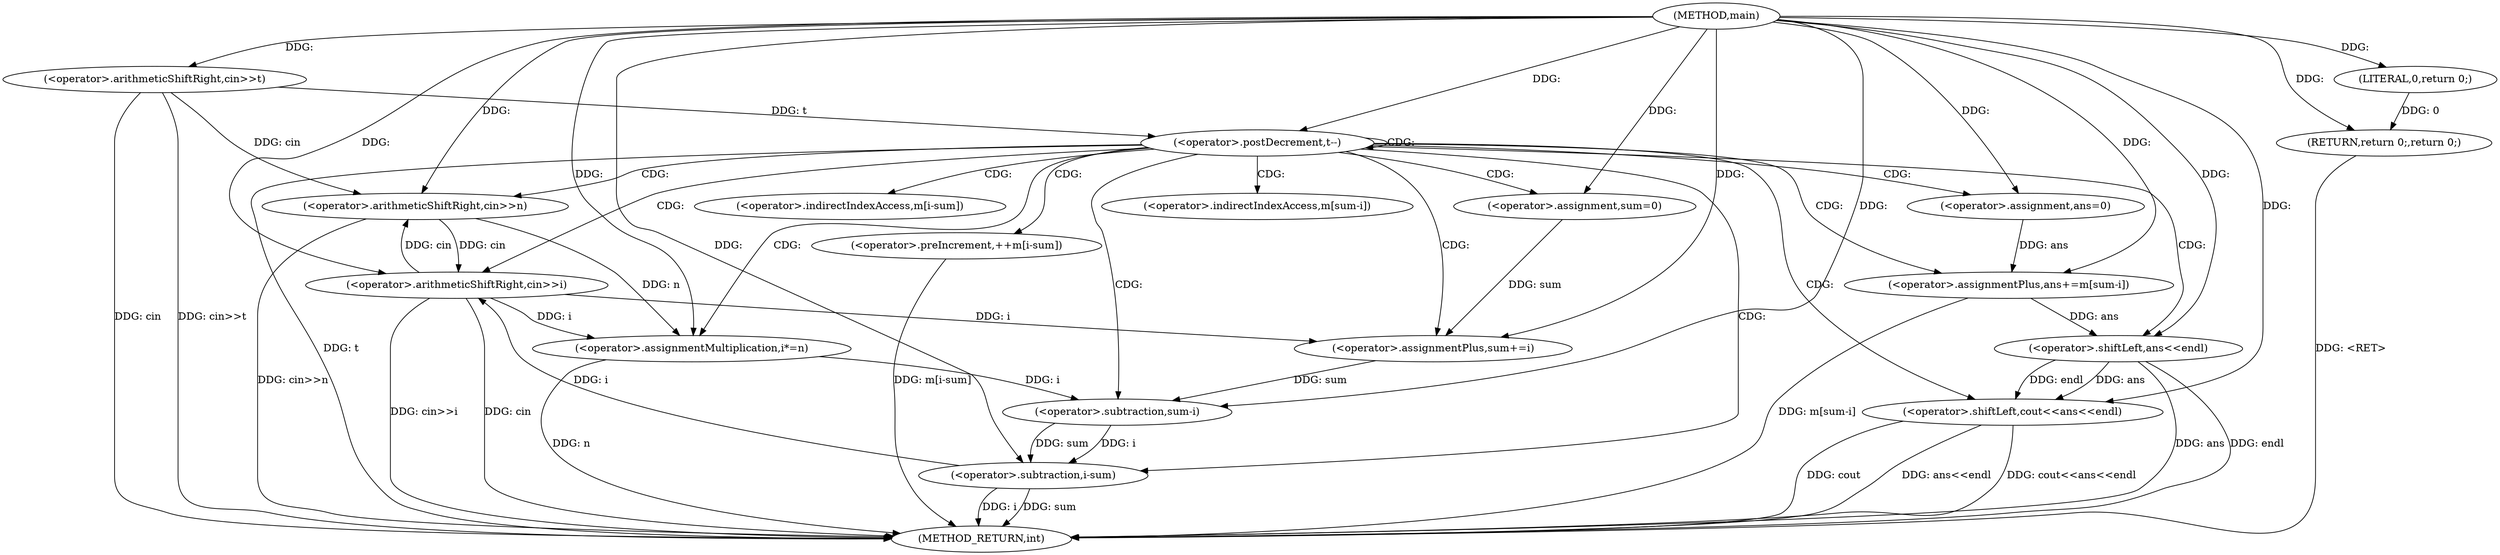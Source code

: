digraph "main" {  
"1000101" [label = "(METHOD,main)" ]
"1000158" [label = "(METHOD_RETURN,int)" ]
"1000104" [label = "(<operator>.arithmeticShiftRight,cin>>t)" ]
"1000156" [label = "(RETURN,return 0;,return 0;)" ]
"1000108" [label = "(<operator>.postDecrement,t--)" ]
"1000157" [label = "(LITERAL,0,return 0;)" ]
"1000112" [label = "(<operator>.arithmeticShiftRight,cin>>n)" ]
"1000117" [label = "(<operator>.assignment,sum=0)" ]
"1000133" [label = "(<operator>.assignment,ans=0)" ]
"1000151" [label = "(<operator>.shiftLeft,cout<<ans<<endl)" ]
"1000122" [label = "(<operator>.arithmeticShiftRight,cin>>i)" ]
"1000125" [label = "(<operator>.assignmentPlus,sum+=i)" ]
"1000128" [label = "(<operator>.assignmentMultiplication,i*=n)" ]
"1000138" [label = "(<operator>.assignmentPlus,ans+=m[sum-i])" ]
"1000145" [label = "(<operator>.preIncrement,++m[i-sum])" ]
"1000153" [label = "(<operator>.shiftLeft,ans<<endl)" ]
"1000142" [label = "(<operator>.subtraction,sum-i)" ]
"1000148" [label = "(<operator>.subtraction,i-sum)" ]
"1000140" [label = "(<operator>.indirectIndexAccess,m[sum-i])" ]
"1000146" [label = "(<operator>.indirectIndexAccess,m[i-sum])" ]
  "1000104" -> "1000158"  [ label = "DDG: cin"] 
  "1000104" -> "1000158"  [ label = "DDG: cin>>t"] 
  "1000108" -> "1000158"  [ label = "DDG: t"] 
  "1000112" -> "1000158"  [ label = "DDG: cin>>n"] 
  "1000122" -> "1000158"  [ label = "DDG: cin"] 
  "1000122" -> "1000158"  [ label = "DDG: cin>>i"] 
  "1000128" -> "1000158"  [ label = "DDG: n"] 
  "1000138" -> "1000158"  [ label = "DDG: m[sum-i]"] 
  "1000148" -> "1000158"  [ label = "DDG: i"] 
  "1000148" -> "1000158"  [ label = "DDG: sum"] 
  "1000145" -> "1000158"  [ label = "DDG: m[i-sum]"] 
  "1000153" -> "1000158"  [ label = "DDG: ans"] 
  "1000151" -> "1000158"  [ label = "DDG: ans<<endl"] 
  "1000151" -> "1000158"  [ label = "DDG: cout<<ans<<endl"] 
  "1000156" -> "1000158"  [ label = "DDG: <RET>"] 
  "1000153" -> "1000158"  [ label = "DDG: endl"] 
  "1000151" -> "1000158"  [ label = "DDG: cout"] 
  "1000157" -> "1000156"  [ label = "DDG: 0"] 
  "1000101" -> "1000156"  [ label = "DDG: "] 
  "1000101" -> "1000104"  [ label = "DDG: "] 
  "1000101" -> "1000157"  [ label = "DDG: "] 
  "1000104" -> "1000108"  [ label = "DDG: t"] 
  "1000101" -> "1000108"  [ label = "DDG: "] 
  "1000101" -> "1000117"  [ label = "DDG: "] 
  "1000101" -> "1000133"  [ label = "DDG: "] 
  "1000104" -> "1000112"  [ label = "DDG: cin"] 
  "1000122" -> "1000112"  [ label = "DDG: cin"] 
  "1000101" -> "1000112"  [ label = "DDG: "] 
  "1000122" -> "1000125"  [ label = "DDG: i"] 
  "1000101" -> "1000125"  [ label = "DDG: "] 
  "1000112" -> "1000128"  [ label = "DDG: n"] 
  "1000101" -> "1000128"  [ label = "DDG: "] 
  "1000101" -> "1000151"  [ label = "DDG: "] 
  "1000153" -> "1000151"  [ label = "DDG: endl"] 
  "1000153" -> "1000151"  [ label = "DDG: ans"] 
  "1000112" -> "1000122"  [ label = "DDG: cin"] 
  "1000101" -> "1000122"  [ label = "DDG: "] 
  "1000148" -> "1000122"  [ label = "DDG: i"] 
  "1000117" -> "1000125"  [ label = "DDG: sum"] 
  "1000122" -> "1000128"  [ label = "DDG: i"] 
  "1000133" -> "1000138"  [ label = "DDG: ans"] 
  "1000101" -> "1000138"  [ label = "DDG: "] 
  "1000138" -> "1000153"  [ label = "DDG: ans"] 
  "1000101" -> "1000153"  [ label = "DDG: "] 
  "1000125" -> "1000142"  [ label = "DDG: sum"] 
  "1000101" -> "1000142"  [ label = "DDG: "] 
  "1000128" -> "1000142"  [ label = "DDG: i"] 
  "1000142" -> "1000148"  [ label = "DDG: i"] 
  "1000101" -> "1000148"  [ label = "DDG: "] 
  "1000142" -> "1000148"  [ label = "DDG: sum"] 
  "1000108" -> "1000112"  [ label = "CDG: "] 
  "1000108" -> "1000125"  [ label = "CDG: "] 
  "1000108" -> "1000153"  [ label = "CDG: "] 
  "1000108" -> "1000117"  [ label = "CDG: "] 
  "1000108" -> "1000142"  [ label = "CDG: "] 
  "1000108" -> "1000128"  [ label = "CDG: "] 
  "1000108" -> "1000151"  [ label = "CDG: "] 
  "1000108" -> "1000145"  [ label = "CDG: "] 
  "1000108" -> "1000108"  [ label = "CDG: "] 
  "1000108" -> "1000148"  [ label = "CDG: "] 
  "1000108" -> "1000133"  [ label = "CDG: "] 
  "1000108" -> "1000146"  [ label = "CDG: "] 
  "1000108" -> "1000140"  [ label = "CDG: "] 
  "1000108" -> "1000138"  [ label = "CDG: "] 
  "1000108" -> "1000122"  [ label = "CDG: "] 
}
